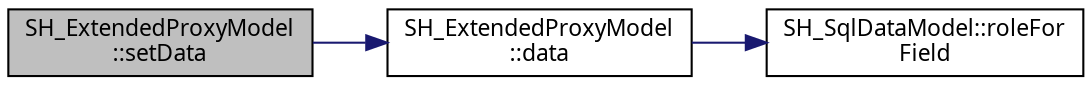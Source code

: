 digraph "SH_ExtendedProxyModel::setData"
{
 // INTERACTIVE_SVG=YES
  bgcolor="transparent";
  edge [fontname="Verdana",fontsize="11",labelfontname="Verdana",labelfontsize="11"];
  node [fontname="Verdana",fontsize="11",shape=record];
  rankdir="LR";
  Node1 [label="SH_ExtendedProxyModel\l::setData",height=0.2,width=0.4,color="black", fillcolor="grey75", style="filled" fontcolor="black"];
  Node1 -> Node2 [color="midnightblue",fontsize="11",style="solid"];
  Node2 [label="SH_ExtendedProxyModel\l::data",height=0.2,width=0.4,color="black",URL="$classSH__ExtendedProxyModel.html#aca6cc510f740e847e0cfc06e0adb5771"];
  Node2 -> Node3 [color="midnightblue",fontsize="11",style="solid"];
  Node3 [label="SH_SqlDataModel::roleFor\lField",height=0.2,width=0.4,color="black",URL="$classSH__SqlDataModel.html#a0e05155c3c22c6fef7b91ec57d383ae5"];
}
